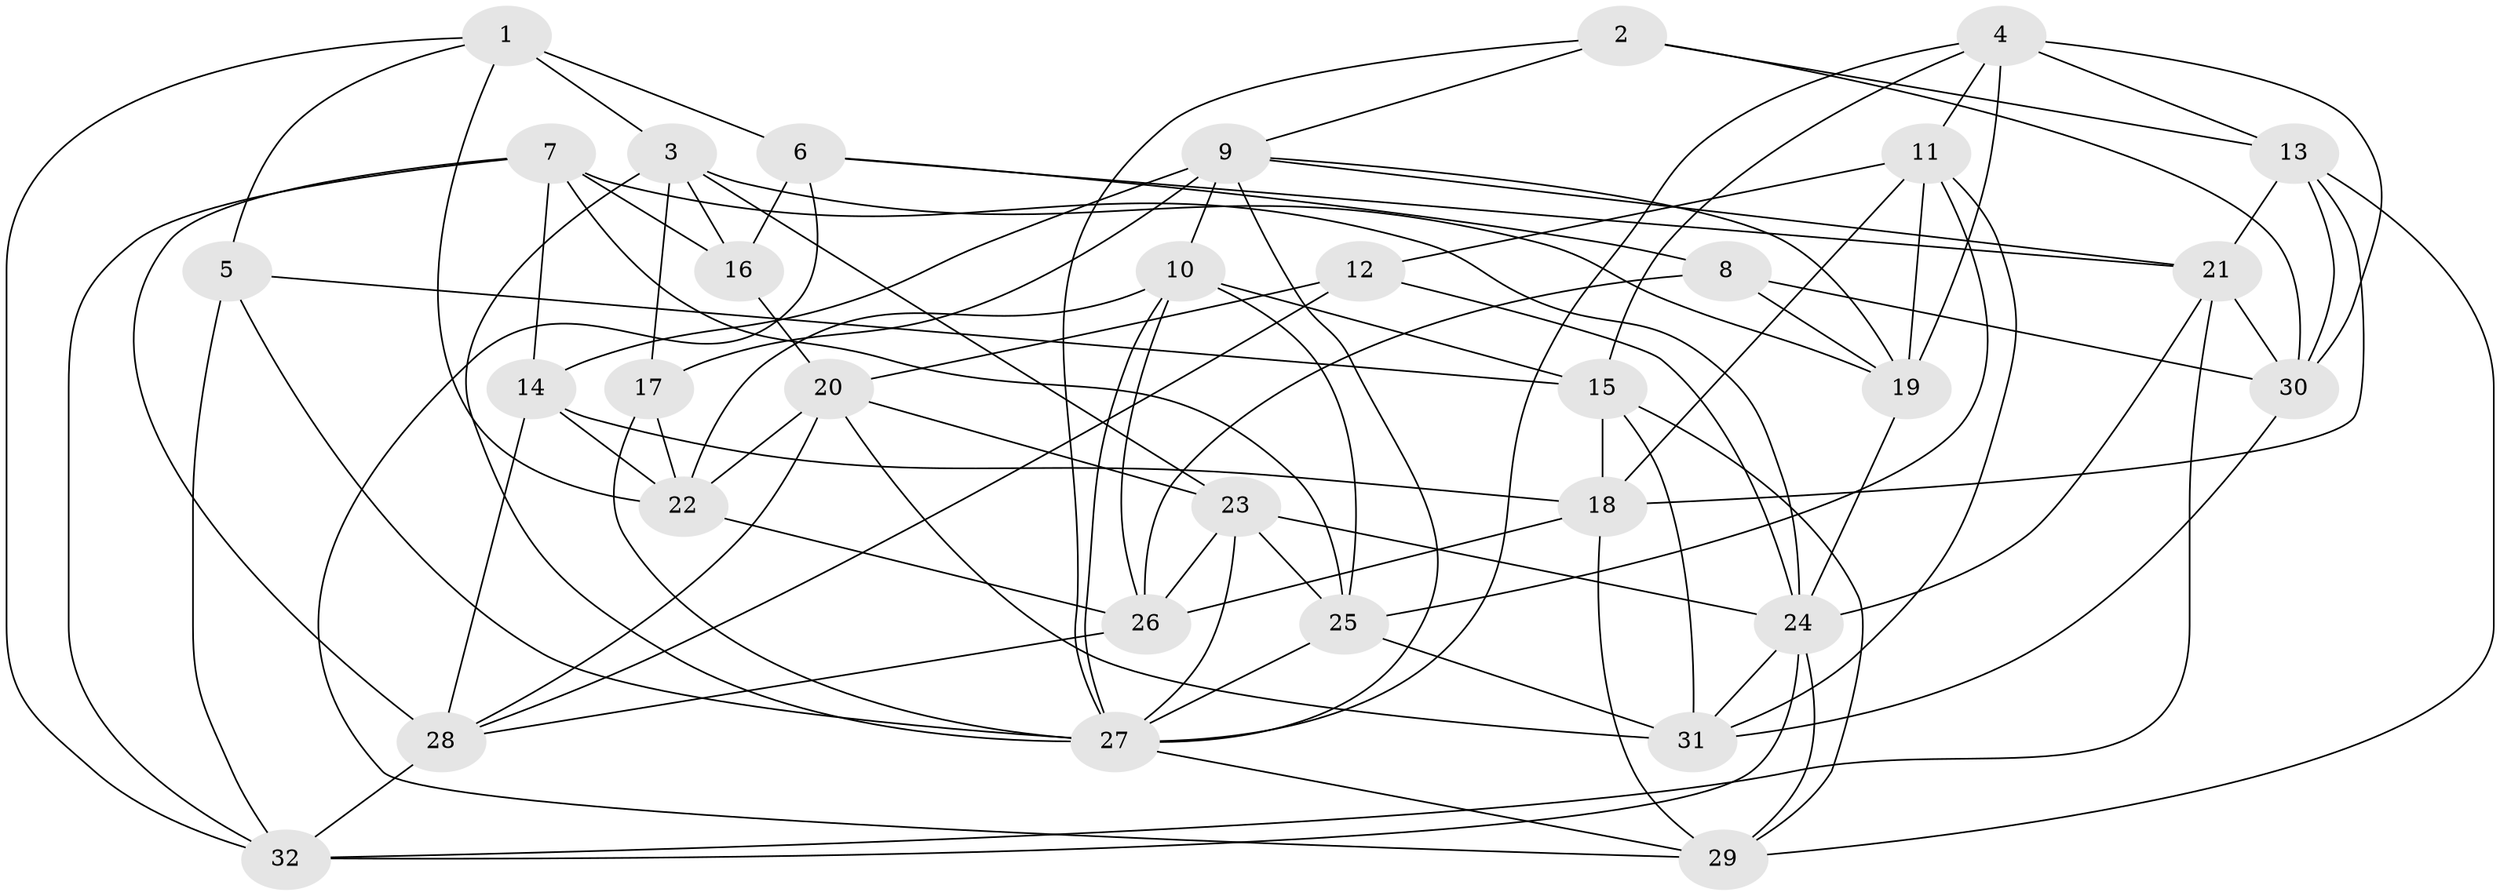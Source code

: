 // original degree distribution, {4: 1.0}
// Generated by graph-tools (version 1.1) at 2025/50/03/09/25 03:50:55]
// undirected, 32 vertices, 92 edges
graph export_dot {
graph [start="1"]
  node [color=gray90,style=filled];
  1;
  2;
  3;
  4;
  5;
  6;
  7;
  8;
  9;
  10;
  11;
  12;
  13;
  14;
  15;
  16;
  17;
  18;
  19;
  20;
  21;
  22;
  23;
  24;
  25;
  26;
  27;
  28;
  29;
  30;
  31;
  32;
  1 -- 3 [weight=1.0];
  1 -- 5 [weight=1.0];
  1 -- 6 [weight=2.0];
  1 -- 22 [weight=1.0];
  1 -- 32 [weight=1.0];
  2 -- 9 [weight=1.0];
  2 -- 13 [weight=1.0];
  2 -- 27 [weight=1.0];
  2 -- 30 [weight=1.0];
  3 -- 16 [weight=1.0];
  3 -- 17 [weight=1.0];
  3 -- 19 [weight=1.0];
  3 -- 23 [weight=1.0];
  3 -- 27 [weight=1.0];
  4 -- 11 [weight=1.0];
  4 -- 13 [weight=1.0];
  4 -- 15 [weight=1.0];
  4 -- 19 [weight=1.0];
  4 -- 27 [weight=1.0];
  4 -- 30 [weight=1.0];
  5 -- 15 [weight=1.0];
  5 -- 27 [weight=1.0];
  5 -- 32 [weight=1.0];
  6 -- 8 [weight=1.0];
  6 -- 16 [weight=1.0];
  6 -- 21 [weight=1.0];
  6 -- 29 [weight=1.0];
  7 -- 14 [weight=1.0];
  7 -- 16 [weight=1.0];
  7 -- 24 [weight=1.0];
  7 -- 25 [weight=1.0];
  7 -- 28 [weight=1.0];
  7 -- 32 [weight=1.0];
  8 -- 19 [weight=1.0];
  8 -- 26 [weight=1.0];
  8 -- 30 [weight=1.0];
  9 -- 10 [weight=1.0];
  9 -- 14 [weight=2.0];
  9 -- 17 [weight=1.0];
  9 -- 19 [weight=1.0];
  9 -- 21 [weight=1.0];
  9 -- 27 [weight=1.0];
  10 -- 15 [weight=1.0];
  10 -- 22 [weight=1.0];
  10 -- 25 [weight=1.0];
  10 -- 26 [weight=1.0];
  10 -- 27 [weight=1.0];
  11 -- 12 [weight=1.0];
  11 -- 18 [weight=1.0];
  11 -- 19 [weight=1.0];
  11 -- 25 [weight=1.0];
  11 -- 31 [weight=1.0];
  12 -- 20 [weight=1.0];
  12 -- 24 [weight=1.0];
  12 -- 28 [weight=1.0];
  13 -- 18 [weight=1.0];
  13 -- 21 [weight=1.0];
  13 -- 29 [weight=1.0];
  13 -- 30 [weight=1.0];
  14 -- 18 [weight=1.0];
  14 -- 22 [weight=1.0];
  14 -- 28 [weight=1.0];
  15 -- 18 [weight=1.0];
  15 -- 29 [weight=1.0];
  15 -- 31 [weight=1.0];
  16 -- 20 [weight=1.0];
  17 -- 22 [weight=1.0];
  17 -- 27 [weight=1.0];
  18 -- 26 [weight=1.0];
  18 -- 29 [weight=1.0];
  19 -- 24 [weight=1.0];
  20 -- 22 [weight=1.0];
  20 -- 23 [weight=1.0];
  20 -- 28 [weight=1.0];
  20 -- 31 [weight=1.0];
  21 -- 24 [weight=1.0];
  21 -- 30 [weight=1.0];
  21 -- 32 [weight=1.0];
  22 -- 26 [weight=1.0];
  23 -- 24 [weight=1.0];
  23 -- 25 [weight=1.0];
  23 -- 26 [weight=1.0];
  23 -- 27 [weight=1.0];
  24 -- 29 [weight=1.0];
  24 -- 31 [weight=1.0];
  24 -- 32 [weight=1.0];
  25 -- 27 [weight=1.0];
  25 -- 31 [weight=1.0];
  26 -- 28 [weight=1.0];
  27 -- 29 [weight=1.0];
  28 -- 32 [weight=1.0];
  30 -- 31 [weight=1.0];
}
